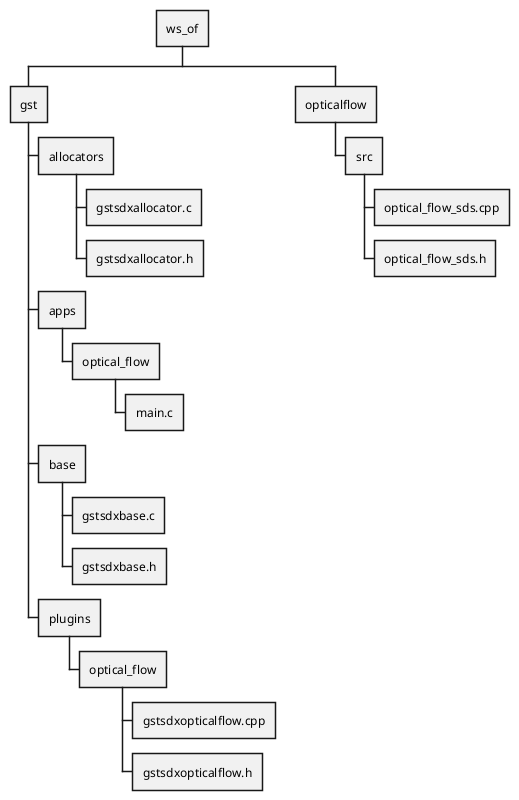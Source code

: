 @startwbs
* ws_of
** gst
*** allocators
**** gstsdxallocator.c
**** gstsdxallocator.h
*** apps
**** optical_flow
***** main.c
*** base
**** gstsdxbase.c
**** gstsdxbase.h
*** plugins
**** optical_flow
***** gstsdxopticalflow.cpp
***** gstsdxopticalflow.h
** opticalflow
*** src
**** optical_flow_sds.cpp
**** optical_flow_sds.h
@endwbs

@startsalt

{
    {T
* ws_of
** gst
*** allocators
**** gstsdxallocator.c
**** gstsdxallocator.h
*** apps
**** optical_flow
***** main.c
*** base
**** gstsdxbase.c
**** gstsdxbase.h
*** plugins
**** optical_flow
***** gstsdxopticalflow.cpp
***** gstsdxopticalflow.h
** opticalflow
*** src
**** optical_flow_sds.cpp
**** optical_flow_sds.h    
     }
}

@endsalt
